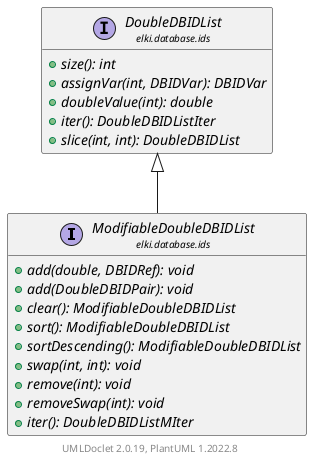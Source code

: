 @startuml
    remove .*\.(Instance|Par|Parameterizer|Factory)$
    set namespaceSeparator none
    hide empty fields
    hide empty methods

    interface "<size:14>ModifiableDoubleDBIDList\n<size:10>elki.database.ids" as elki.database.ids.ModifiableDoubleDBIDList [[ModifiableDoubleDBIDList.html]] {
        {abstract} +add(double, DBIDRef): void
        {abstract} +add(DoubleDBIDPair): void
        {abstract} +clear(): ModifiableDoubleDBIDList
        {abstract} +sort(): ModifiableDoubleDBIDList
        {abstract} +sortDescending(): ModifiableDoubleDBIDList
        {abstract} +swap(int, int): void
        {abstract} +remove(int): void
        {abstract} +removeSwap(int): void
        {abstract} +iter(): DoubleDBIDListMIter
    }

    interface "<size:14>DoubleDBIDList\n<size:10>elki.database.ids" as elki.database.ids.DoubleDBIDList [[DoubleDBIDList.html]] {
        {abstract} +size(): int
        {abstract} +assignVar(int, DBIDVar): DBIDVar
        {abstract} +doubleValue(int): double
        {abstract} +iter(): DoubleDBIDListIter
        {abstract} +slice(int, int): DoubleDBIDList
    }

    elki.database.ids.DoubleDBIDList <|-- elki.database.ids.ModifiableDoubleDBIDList

    center footer UMLDoclet 2.0.19, PlantUML 1.2022.8
@enduml
